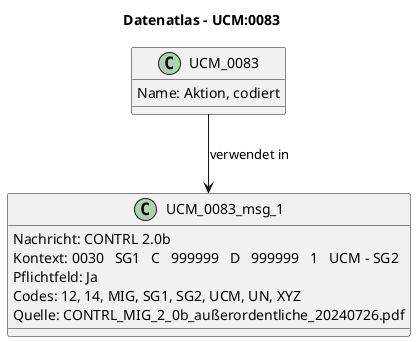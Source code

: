 @startuml
title Datenatlas – UCM:0083
class UCM_0083 {
  Name: Aktion, codiert
}
class UCM_0083_msg_1 {
  Nachricht: CONTRL 2.0b
  Kontext: 0030   SG1   C   999999   D   999999   1   UCM - SG2
  Pflichtfeld: Ja
  Codes: 12, 14, MIG, SG1, SG2, UCM, UN, XYZ
  Quelle: CONTRL_MIG_2_0b_außerordentliche_20240726.pdf
}
UCM_0083 --> UCM_0083_msg_1 : verwendet in
@enduml